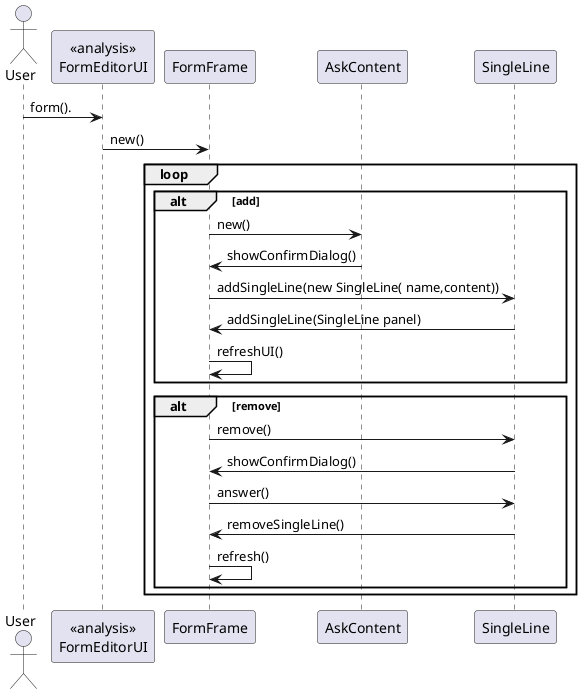 @startuml doc-files/forms_editor_design.png

actor User
participant "<<analysis>>\nFormEditorUI" as FormEditorUI



User->FormEditorUI: form().
FormEditorUI->FormFrame: new()
loop
alt add
FormFrame->AskContent: new()
AskContent->FormFrame: showConfirmDialog()
FormFrame->SingleLine: addSingleLine(new SingleLine( name,content))
SingleLine->FormFrame: addSingleLine(SingleLine panel)
FormFrame->FormFrame:  refreshUI()
end
alt remove
FormFrame->SingleLine: remove()
SingleLine->FormFrame: showConfirmDialog()
FormFrame->SingleLine: answer()
SingleLine->FormFrame: removeSingleLine()
FormFrame->FormFrame: refresh()
end

end

@enduml